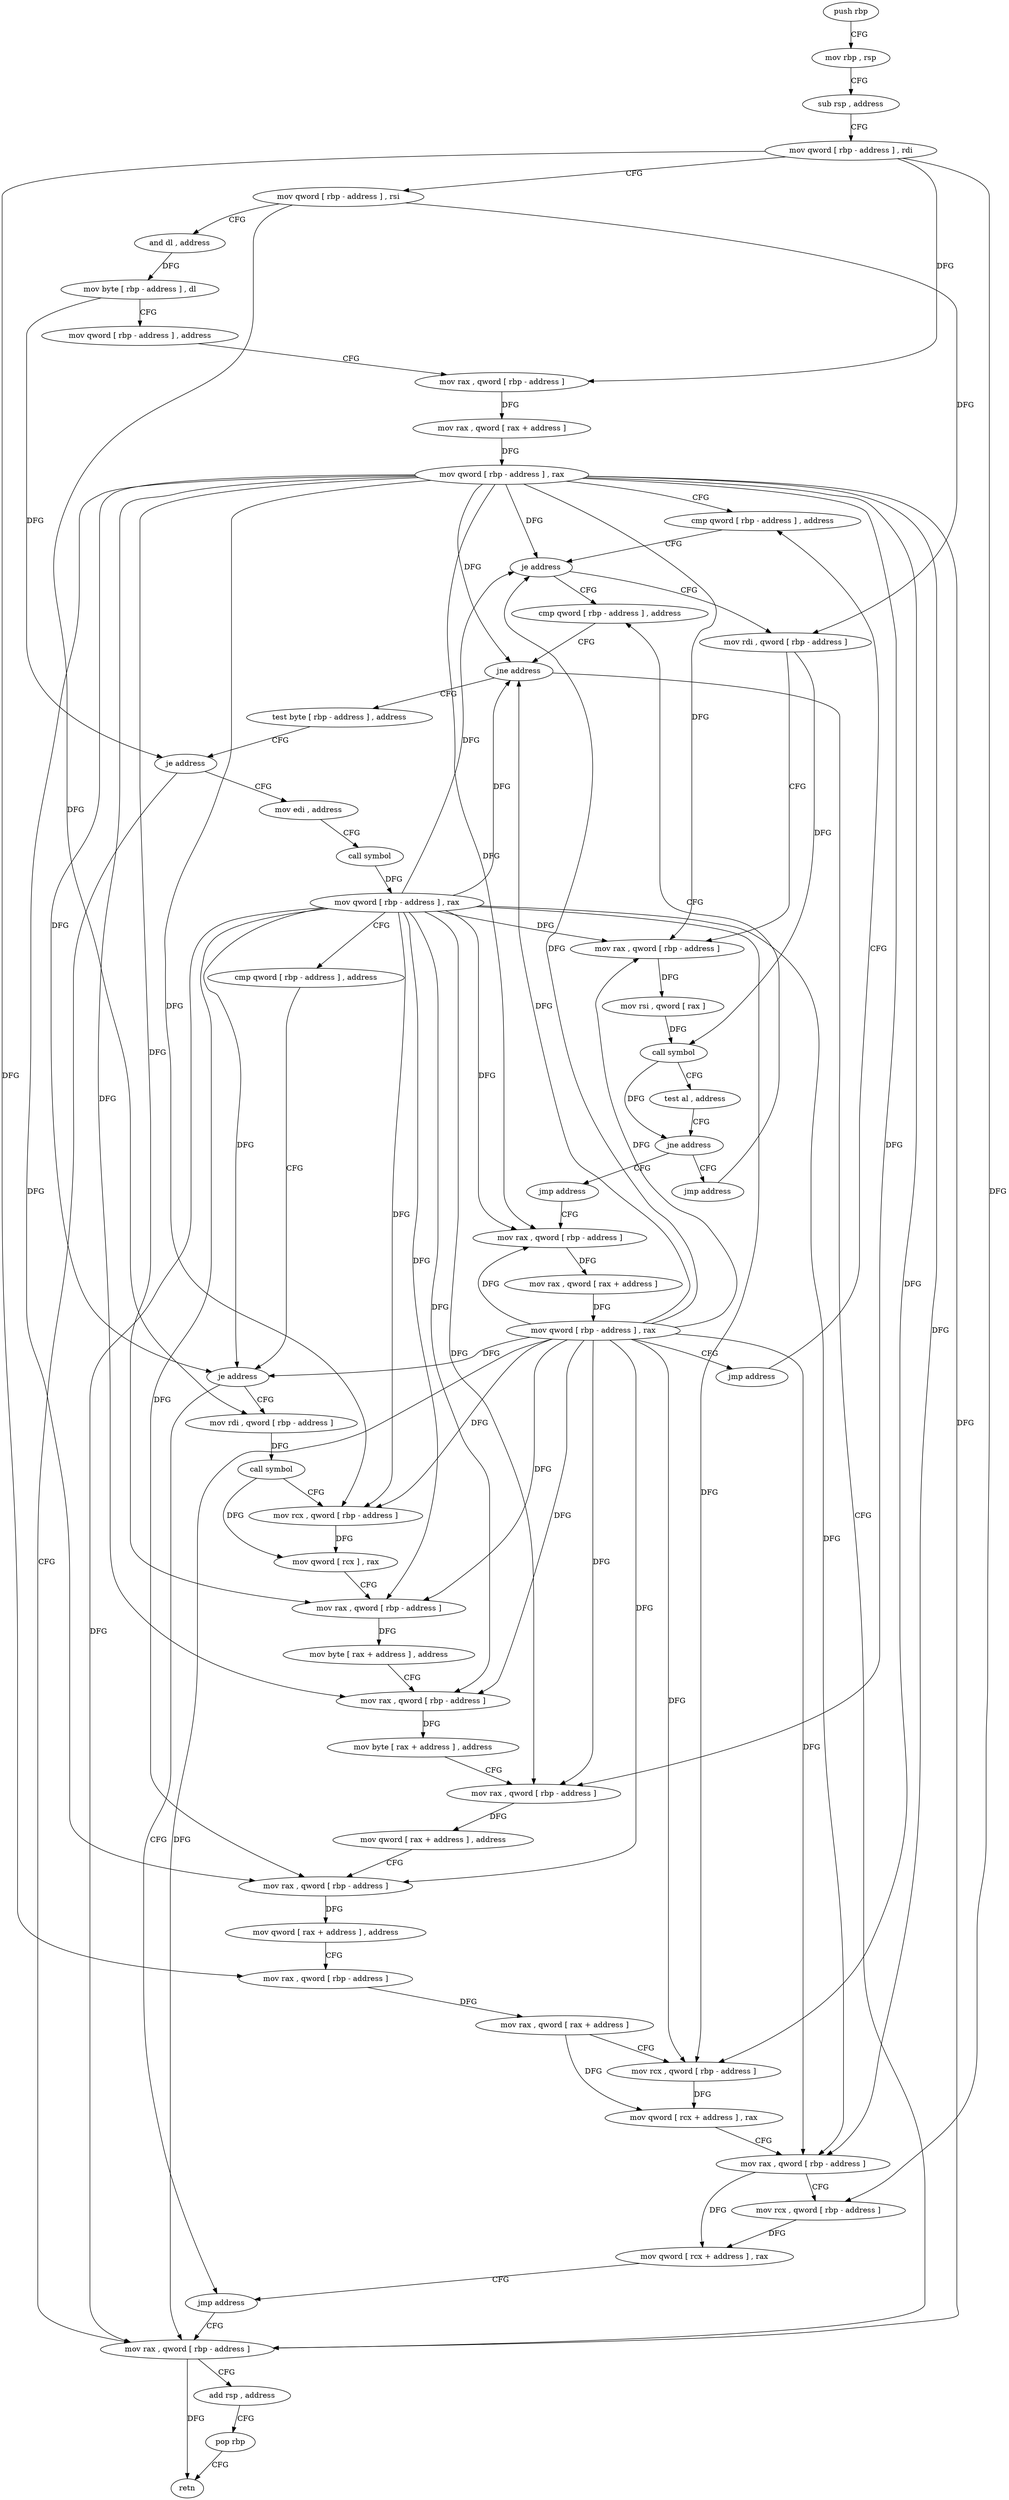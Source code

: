 digraph "func" {
"97856" [label = "push rbp" ]
"97857" [label = "mov rbp , rsp" ]
"97860" [label = "sub rsp , address" ]
"97864" [label = "mov qword [ rbp - address ] , rdi" ]
"97868" [label = "mov qword [ rbp - address ] , rsi" ]
"97872" [label = "and dl , address" ]
"97875" [label = "mov byte [ rbp - address ] , dl" ]
"97878" [label = "mov qword [ rbp - address ] , address" ]
"97886" [label = "mov rax , qword [ rbp - address ]" ]
"97890" [label = "mov rax , qword [ rax + address ]" ]
"97894" [label = "mov qword [ rbp - address ] , rax" ]
"97898" [label = "cmp qword [ rbp - address ] , address" ]
"97960" [label = "cmp qword [ rbp - address ] , address" ]
"97965" [label = "jne address" ]
"98095" [label = "mov rax , qword [ rbp - address ]" ]
"97971" [label = "test byte [ rbp - address ] , address" ]
"97909" [label = "mov rdi , qword [ rbp - address ]" ]
"97913" [label = "mov rax , qword [ rbp - address ]" ]
"97917" [label = "mov rsi , qword [ rax ]" ]
"97920" [label = "call symbol" ]
"97925" [label = "test al , address" ]
"97927" [label = "jne address" ]
"97938" [label = "jmp address" ]
"97933" [label = "jmp address" ]
"98099" [label = "add rsp , address" ]
"98103" [label = "pop rbp" ]
"98104" [label = "retn" ]
"97975" [label = "je address" ]
"97981" [label = "mov edi , address" ]
"97943" [label = "mov rax , qword [ rbp - address ]" ]
"97986" [label = "call symbol" ]
"97991" [label = "mov qword [ rbp - address ] , rax" ]
"97995" [label = "cmp qword [ rbp - address ] , address" ]
"98000" [label = "je address" ]
"98090" [label = "jmp address" ]
"98006" [label = "mov rdi , qword [ rbp - address ]" ]
"97947" [label = "mov rax , qword [ rax + address ]" ]
"97951" [label = "mov qword [ rbp - address ] , rax" ]
"97955" [label = "jmp address" ]
"98010" [label = "call symbol" ]
"98015" [label = "mov rcx , qword [ rbp - address ]" ]
"98019" [label = "mov qword [ rcx ] , rax" ]
"98022" [label = "mov rax , qword [ rbp - address ]" ]
"98026" [label = "mov byte [ rax + address ] , address" ]
"98030" [label = "mov rax , qword [ rbp - address ]" ]
"98034" [label = "mov byte [ rax + address ] , address" ]
"98038" [label = "mov rax , qword [ rbp - address ]" ]
"98042" [label = "mov qword [ rax + address ] , address" ]
"98050" [label = "mov rax , qword [ rbp - address ]" ]
"98054" [label = "mov qword [ rax + address ] , address" ]
"98062" [label = "mov rax , qword [ rbp - address ]" ]
"98066" [label = "mov rax , qword [ rax + address ]" ]
"98070" [label = "mov rcx , qword [ rbp - address ]" ]
"98074" [label = "mov qword [ rcx + address ] , rax" ]
"98078" [label = "mov rax , qword [ rbp - address ]" ]
"98082" [label = "mov rcx , qword [ rbp - address ]" ]
"98086" [label = "mov qword [ rcx + address ] , rax" ]
"97903" [label = "je address" ]
"97856" -> "97857" [ label = "CFG" ]
"97857" -> "97860" [ label = "CFG" ]
"97860" -> "97864" [ label = "CFG" ]
"97864" -> "97868" [ label = "CFG" ]
"97864" -> "97886" [ label = "DFG" ]
"97864" -> "98062" [ label = "DFG" ]
"97864" -> "98082" [ label = "DFG" ]
"97868" -> "97872" [ label = "CFG" ]
"97868" -> "97909" [ label = "DFG" ]
"97868" -> "98006" [ label = "DFG" ]
"97872" -> "97875" [ label = "DFG" ]
"97875" -> "97878" [ label = "CFG" ]
"97875" -> "97975" [ label = "DFG" ]
"97878" -> "97886" [ label = "CFG" ]
"97886" -> "97890" [ label = "DFG" ]
"97890" -> "97894" [ label = "DFG" ]
"97894" -> "97898" [ label = "CFG" ]
"97894" -> "97903" [ label = "DFG" ]
"97894" -> "97965" [ label = "DFG" ]
"97894" -> "97913" [ label = "DFG" ]
"97894" -> "98095" [ label = "DFG" ]
"97894" -> "98000" [ label = "DFG" ]
"97894" -> "97943" [ label = "DFG" ]
"97894" -> "98015" [ label = "DFG" ]
"97894" -> "98022" [ label = "DFG" ]
"97894" -> "98030" [ label = "DFG" ]
"97894" -> "98038" [ label = "DFG" ]
"97894" -> "98050" [ label = "DFG" ]
"97894" -> "98070" [ label = "DFG" ]
"97894" -> "98078" [ label = "DFG" ]
"97898" -> "97903" [ label = "CFG" ]
"97960" -> "97965" [ label = "CFG" ]
"97965" -> "98095" [ label = "CFG" ]
"97965" -> "97971" [ label = "CFG" ]
"98095" -> "98099" [ label = "CFG" ]
"98095" -> "98104" [ label = "DFG" ]
"97971" -> "97975" [ label = "CFG" ]
"97909" -> "97913" [ label = "CFG" ]
"97909" -> "97920" [ label = "DFG" ]
"97913" -> "97917" [ label = "DFG" ]
"97917" -> "97920" [ label = "DFG" ]
"97920" -> "97925" [ label = "CFG" ]
"97920" -> "97927" [ label = "DFG" ]
"97925" -> "97927" [ label = "CFG" ]
"97927" -> "97938" [ label = "CFG" ]
"97927" -> "97933" [ label = "CFG" ]
"97938" -> "97960" [ label = "CFG" ]
"97933" -> "97943" [ label = "CFG" ]
"98099" -> "98103" [ label = "CFG" ]
"98103" -> "98104" [ label = "CFG" ]
"97975" -> "98095" [ label = "CFG" ]
"97975" -> "97981" [ label = "CFG" ]
"97981" -> "97986" [ label = "CFG" ]
"97943" -> "97947" [ label = "DFG" ]
"97986" -> "97991" [ label = "DFG" ]
"97991" -> "97995" [ label = "CFG" ]
"97991" -> "97903" [ label = "DFG" ]
"97991" -> "97965" [ label = "DFG" ]
"97991" -> "97913" [ label = "DFG" ]
"97991" -> "98095" [ label = "DFG" ]
"97991" -> "98000" [ label = "DFG" ]
"97991" -> "97943" [ label = "DFG" ]
"97991" -> "98015" [ label = "DFG" ]
"97991" -> "98022" [ label = "DFG" ]
"97991" -> "98030" [ label = "DFG" ]
"97991" -> "98038" [ label = "DFG" ]
"97991" -> "98050" [ label = "DFG" ]
"97991" -> "98070" [ label = "DFG" ]
"97991" -> "98078" [ label = "DFG" ]
"97995" -> "98000" [ label = "CFG" ]
"98000" -> "98090" [ label = "CFG" ]
"98000" -> "98006" [ label = "CFG" ]
"98090" -> "98095" [ label = "CFG" ]
"98006" -> "98010" [ label = "DFG" ]
"97947" -> "97951" [ label = "DFG" ]
"97951" -> "97955" [ label = "CFG" ]
"97951" -> "97903" [ label = "DFG" ]
"97951" -> "97965" [ label = "DFG" ]
"97951" -> "97913" [ label = "DFG" ]
"97951" -> "98095" [ label = "DFG" ]
"97951" -> "98000" [ label = "DFG" ]
"97951" -> "97943" [ label = "DFG" ]
"97951" -> "98015" [ label = "DFG" ]
"97951" -> "98022" [ label = "DFG" ]
"97951" -> "98030" [ label = "DFG" ]
"97951" -> "98038" [ label = "DFG" ]
"97951" -> "98050" [ label = "DFG" ]
"97951" -> "98070" [ label = "DFG" ]
"97951" -> "98078" [ label = "DFG" ]
"97955" -> "97898" [ label = "CFG" ]
"98010" -> "98015" [ label = "CFG" ]
"98010" -> "98019" [ label = "DFG" ]
"98015" -> "98019" [ label = "DFG" ]
"98019" -> "98022" [ label = "CFG" ]
"98022" -> "98026" [ label = "DFG" ]
"98026" -> "98030" [ label = "CFG" ]
"98030" -> "98034" [ label = "DFG" ]
"98034" -> "98038" [ label = "CFG" ]
"98038" -> "98042" [ label = "DFG" ]
"98042" -> "98050" [ label = "CFG" ]
"98050" -> "98054" [ label = "DFG" ]
"98054" -> "98062" [ label = "CFG" ]
"98062" -> "98066" [ label = "DFG" ]
"98066" -> "98070" [ label = "CFG" ]
"98066" -> "98074" [ label = "DFG" ]
"98070" -> "98074" [ label = "DFG" ]
"98074" -> "98078" [ label = "CFG" ]
"98078" -> "98082" [ label = "CFG" ]
"98078" -> "98086" [ label = "DFG" ]
"98082" -> "98086" [ label = "DFG" ]
"98086" -> "98090" [ label = "CFG" ]
"97903" -> "97960" [ label = "CFG" ]
"97903" -> "97909" [ label = "CFG" ]
}
